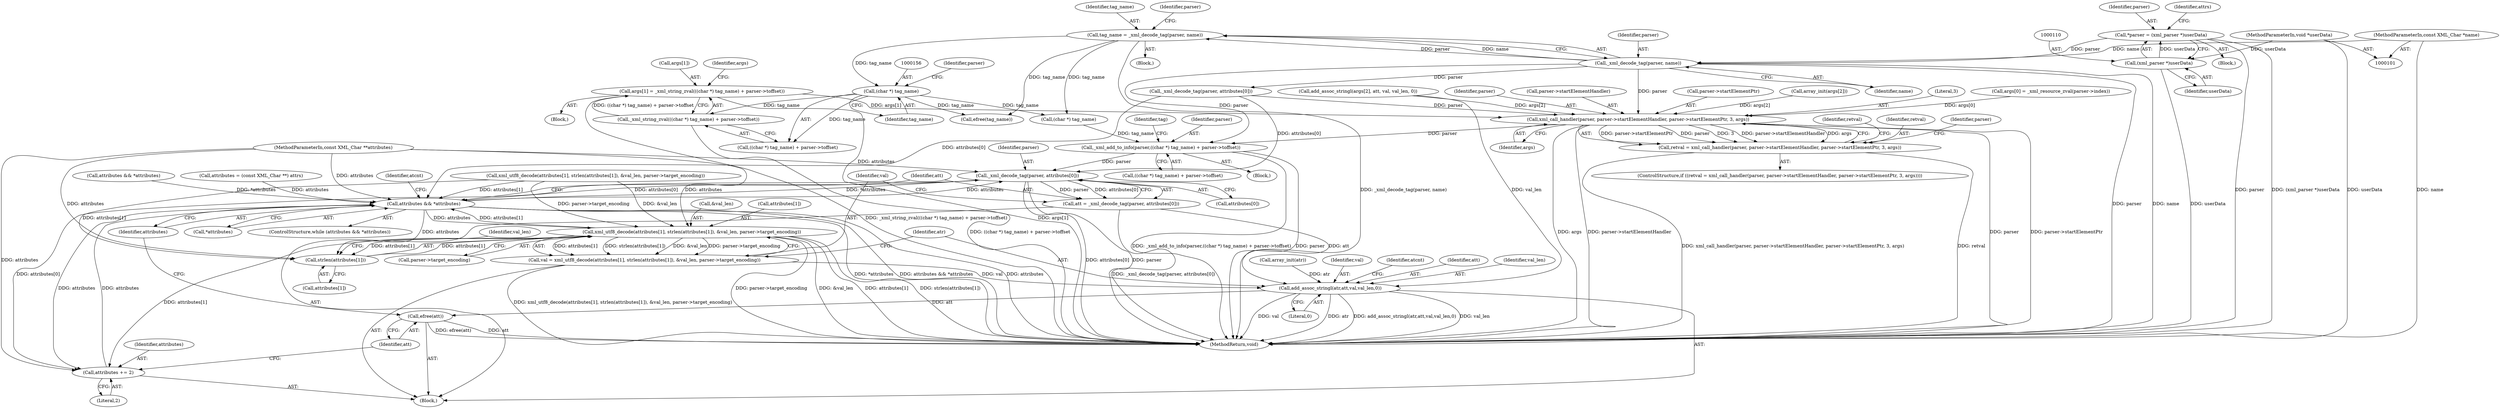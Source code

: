 digraph "0_php_dccda88f27a084bcbbb30198ace12b4e7ae961cc_6@array" {
"1000149" [label="(Call,args[1] = _xml_string_zval(((char *) tag_name) + parser->toffset))"];
"1000153" [label="(Call,_xml_string_zval(((char *) tag_name) + parser->toffset))"];
"1000155" [label="(Call,(char *) tag_name)"];
"1000131" [label="(Call,tag_name = _xml_decode_tag(parser, name))"];
"1000133" [label="(Call,_xml_decode_tag(parser, name))"];
"1000107" [label="(Call,*parser = (xml_parser *)userData)"];
"1000109" [label="(Call,(xml_parser *)userData)"];
"1000102" [label="(MethodParameterIn,void *userData)"];
"1000103" [label="(MethodParameterIn,const XML_Char *name)"];
"1000213" [label="(Call,xml_call_handler(parser, parser->startElementHandler, parser->startElementPtr, 3, args))"];
"1000211" [label="(Call,retval = xml_call_handler(parser, parser->startElementHandler, parser->startElementPtr, 3, args))"];
"1000253" [label="(Call,_xml_add_to_info(parser,((char *) tag_name) + parser->toffset))"];
"1000314" [label="(Call,_xml_decode_tag(parser, attributes[0]))"];
"1000307" [label="(Call,attributes && *attributes)"];
"1000321" [label="(Call,xml_utf8_decode(attributes[1], strlen(attributes[1]), &val_len, parser->target_encoding))"];
"1000319" [label="(Call,val = xml_utf8_decode(attributes[1], strlen(attributes[1]), &val_len, parser->target_encoding))"];
"1000334" [label="(Call,add_assoc_stringl(atr,att,val,val_len,0))"];
"1000345" [label="(Call,efree(att))"];
"1000325" [label="(Call,strlen(attributes[1]))"];
"1000342" [label="(Call,attributes += 2)"];
"1000312" [label="(Call,att = _xml_decode_tag(parser, attributes[0]))"];
"1000108" [label="(Identifier,parser)"];
"1000326" [label="(Call,attributes[1])"];
"1000109" [label="(Call,(xml_parser *)userData)"];
"1000308" [label="(Identifier,attributes)"];
"1000114" [label="(Identifier,attrs)"];
"1000197" [label="(Call,add_assoc_stringl(args[2], att, val, val_len, 0))"];
"1000254" [label="(Identifier,parser)"];
"1000131" [label="(Call,tag_name = _xml_decode_tag(parser, name))"];
"1000345" [label="(Call,efree(att))"];
"1000313" [label="(Identifier,att)"];
"1000336" [label="(Identifier,att)"];
"1000218" [label="(Call,parser->startElementPtr)"];
"1000134" [label="(Identifier,parser)"];
"1000330" [label="(Identifier,val_len)"];
"1000154" [label="(Call,((char *) tag_name) + parser->toffset)"];
"1000103" [label="(MethodParameterIn,const XML_Char *name)"];
"1000314" [label="(Call,_xml_decode_tag(parser, attributes[0]))"];
"1000104" [label="(MethodParameterIn,const XML_Char **attributes)"];
"1000309" [label="(Call,*attributes)"];
"1000153" [label="(Call,_xml_string_zval(((char *) tag_name) + parser->toffset))"];
"1000226" [label="(Identifier,retval)"];
"1000307" [label="(Call,attributes && *attributes)"];
"1000102" [label="(MethodParameterIn,void *userData)"];
"1000212" [label="(Identifier,retval)"];
"1000256" [label="(Call,(char *) tag_name)"];
"1000253" [label="(Call,_xml_add_to_info(parser,((char *) tag_name) + parser->toffset))"];
"1000311" [label="(Block,)"];
"1000319" [label="(Call,val = xml_utf8_decode(attributes[1], strlen(attributes[1]), &val_len, parser->target_encoding))"];
"1000255" [label="(Call,((char *) tag_name) + parser->toffset)"];
"1000346" [label="(Identifier,att)"];
"1000322" [label="(Call,attributes[1])"];
"1000150" [label="(Call,args[1])"];
"1000159" [label="(Identifier,parser)"];
"1000165" [label="(Call,array_init(args[2]))"];
"1000238" [label="(Block,)"];
"1000222" [label="(Identifier,args)"];
"1000344" [label="(Literal,2)"];
"1000329" [label="(Call,&val_len)"];
"1000126" [label="(Block,)"];
"1000132" [label="(Identifier,tag_name)"];
"1000105" [label="(Block,)"];
"1000140" [label="(Block,)"];
"1000184" [label="(Call,xml_utf8_decode(attributes[1], strlen(attributes[1]), &val_len, parser->target_encoding))"];
"1000312" [label="(Call,att = _xml_decode_tag(parser, attributes[0]))"];
"1000392" [label="(Call,efree(tag_name))"];
"1000221" [label="(Literal,3)"];
"1000315" [label="(Identifier,parser)"];
"1000325" [label="(Call,strlen(attributes[1]))"];
"1000133" [label="(Call,_xml_decode_tag(parser, name))"];
"1000141" [label="(Call,args[0] = _xml_resource_zval(parser->index))"];
"1000342" [label="(Call,attributes += 2)"];
"1000320" [label="(Identifier,val)"];
"1000211" [label="(Call,retval = xml_call_handler(parser, parser->startElementHandler, parser->startElementPtr, 3, args))"];
"1000263" [label="(Identifier,tag)"];
"1000335" [label="(Identifier,atr)"];
"1000348" [label="(Identifier,atcnt)"];
"1000210" [label="(ControlStructure,if ((retval = xml_call_handler(parser, parser->startElementHandler, parser->startElementPtr, 3, args))))"];
"1000334" [label="(Call,add_assoc_stringl(atr,att,val,val_len,0))"];
"1000107" [label="(Call,*parser = (xml_parser *)userData)"];
"1000214" [label="(Identifier,parser)"];
"1000177" [label="(Call,_xml_decode_tag(parser, attributes[0]))"];
"1000316" [label="(Call,attributes[0])"];
"1000155" [label="(Call,(char *) tag_name)"];
"1000338" [label="(Identifier,val_len)"];
"1000343" [label="(Identifier,attributes)"];
"1000111" [label="(Identifier,userData)"];
"1000394" [label="(MethodReturn,void)"];
"1000138" [label="(Identifier,parser)"];
"1000170" [label="(Call,attributes && *attributes)"];
"1000163" [label="(Identifier,args)"];
"1000157" [label="(Identifier,tag_name)"];
"1000251" [label="(Call,array_init(atr))"];
"1000213" [label="(Call,xml_call_handler(parser, parser->startElementHandler, parser->startElementPtr, 3, args))"];
"1000135" [label="(Identifier,name)"];
"1000301" [label="(Call,attributes = (const XML_Char **) attrs)"];
"1000306" [label="(ControlStructure,while (attributes && *attributes))"];
"1000149" [label="(Call,args[1] = _xml_string_zval(((char *) tag_name) + parser->toffset))"];
"1000339" [label="(Literal,0)"];
"1000337" [label="(Identifier,val)"];
"1000321" [label="(Call,xml_utf8_decode(attributes[1], strlen(attributes[1]), &val_len, parser->target_encoding))"];
"1000341" [label="(Identifier,atcnt)"];
"1000331" [label="(Call,parser->target_encoding)"];
"1000215" [label="(Call,parser->startElementHandler)"];
"1000229" [label="(Identifier,parser)"];
"1000149" -> "1000140"  [label="AST: "];
"1000149" -> "1000153"  [label="CFG: "];
"1000150" -> "1000149"  [label="AST: "];
"1000153" -> "1000149"  [label="AST: "];
"1000163" -> "1000149"  [label="CFG: "];
"1000149" -> "1000394"  [label="DDG: _xml_string_zval(((char *) tag_name) + parser->toffset)"];
"1000149" -> "1000394"  [label="DDG: args[1]"];
"1000153" -> "1000149"  [label="DDG: ((char *) tag_name) + parser->toffset"];
"1000149" -> "1000213"  [label="DDG: args[1]"];
"1000153" -> "1000154"  [label="CFG: "];
"1000154" -> "1000153"  [label="AST: "];
"1000153" -> "1000394"  [label="DDG: ((char *) tag_name) + parser->toffset"];
"1000155" -> "1000153"  [label="DDG: tag_name"];
"1000155" -> "1000154"  [label="AST: "];
"1000155" -> "1000157"  [label="CFG: "];
"1000156" -> "1000155"  [label="AST: "];
"1000157" -> "1000155"  [label="AST: "];
"1000159" -> "1000155"  [label="CFG: "];
"1000155" -> "1000154"  [label="DDG: tag_name"];
"1000131" -> "1000155"  [label="DDG: tag_name"];
"1000155" -> "1000256"  [label="DDG: tag_name"];
"1000155" -> "1000392"  [label="DDG: tag_name"];
"1000131" -> "1000126"  [label="AST: "];
"1000131" -> "1000133"  [label="CFG: "];
"1000132" -> "1000131"  [label="AST: "];
"1000133" -> "1000131"  [label="AST: "];
"1000138" -> "1000131"  [label="CFG: "];
"1000131" -> "1000394"  [label="DDG: _xml_decode_tag(parser, name)"];
"1000133" -> "1000131"  [label="DDG: parser"];
"1000133" -> "1000131"  [label="DDG: name"];
"1000131" -> "1000256"  [label="DDG: tag_name"];
"1000131" -> "1000392"  [label="DDG: tag_name"];
"1000133" -> "1000135"  [label="CFG: "];
"1000134" -> "1000133"  [label="AST: "];
"1000135" -> "1000133"  [label="AST: "];
"1000133" -> "1000394"  [label="DDG: parser"];
"1000133" -> "1000394"  [label="DDG: name"];
"1000107" -> "1000133"  [label="DDG: parser"];
"1000103" -> "1000133"  [label="DDG: name"];
"1000133" -> "1000177"  [label="DDG: parser"];
"1000133" -> "1000213"  [label="DDG: parser"];
"1000133" -> "1000253"  [label="DDG: parser"];
"1000107" -> "1000105"  [label="AST: "];
"1000107" -> "1000109"  [label="CFG: "];
"1000108" -> "1000107"  [label="AST: "];
"1000109" -> "1000107"  [label="AST: "];
"1000114" -> "1000107"  [label="CFG: "];
"1000107" -> "1000394"  [label="DDG: parser"];
"1000107" -> "1000394"  [label="DDG: (xml_parser *)userData"];
"1000109" -> "1000107"  [label="DDG: userData"];
"1000109" -> "1000111"  [label="CFG: "];
"1000110" -> "1000109"  [label="AST: "];
"1000111" -> "1000109"  [label="AST: "];
"1000109" -> "1000394"  [label="DDG: userData"];
"1000102" -> "1000109"  [label="DDG: userData"];
"1000102" -> "1000101"  [label="AST: "];
"1000102" -> "1000394"  [label="DDG: userData"];
"1000103" -> "1000101"  [label="AST: "];
"1000103" -> "1000394"  [label="DDG: name"];
"1000213" -> "1000211"  [label="AST: "];
"1000213" -> "1000222"  [label="CFG: "];
"1000214" -> "1000213"  [label="AST: "];
"1000215" -> "1000213"  [label="AST: "];
"1000218" -> "1000213"  [label="AST: "];
"1000221" -> "1000213"  [label="AST: "];
"1000222" -> "1000213"  [label="AST: "];
"1000211" -> "1000213"  [label="CFG: "];
"1000213" -> "1000394"  [label="DDG: parser"];
"1000213" -> "1000394"  [label="DDG: parser->startElementPtr"];
"1000213" -> "1000394"  [label="DDG: args"];
"1000213" -> "1000394"  [label="DDG: parser->startElementHandler"];
"1000213" -> "1000211"  [label="DDG: parser->startElementPtr"];
"1000213" -> "1000211"  [label="DDG: parser"];
"1000213" -> "1000211"  [label="DDG: 3"];
"1000213" -> "1000211"  [label="DDG: parser->startElementHandler"];
"1000213" -> "1000211"  [label="DDG: args"];
"1000177" -> "1000213"  [label="DDG: parser"];
"1000141" -> "1000213"  [label="DDG: args[0]"];
"1000165" -> "1000213"  [label="DDG: args[2]"];
"1000197" -> "1000213"  [label="DDG: args[2]"];
"1000213" -> "1000253"  [label="DDG: parser"];
"1000211" -> "1000210"  [label="AST: "];
"1000212" -> "1000211"  [label="AST: "];
"1000226" -> "1000211"  [label="CFG: "];
"1000229" -> "1000211"  [label="CFG: "];
"1000211" -> "1000394"  [label="DDG: retval"];
"1000211" -> "1000394"  [label="DDG: xml_call_handler(parser, parser->startElementHandler, parser->startElementPtr, 3, args)"];
"1000253" -> "1000238"  [label="AST: "];
"1000253" -> "1000255"  [label="CFG: "];
"1000254" -> "1000253"  [label="AST: "];
"1000255" -> "1000253"  [label="AST: "];
"1000263" -> "1000253"  [label="CFG: "];
"1000253" -> "1000394"  [label="DDG: _xml_add_to_info(parser,((char *) tag_name) + parser->toffset)"];
"1000253" -> "1000394"  [label="DDG: parser"];
"1000256" -> "1000253"  [label="DDG: tag_name"];
"1000253" -> "1000314"  [label="DDG: parser"];
"1000314" -> "1000312"  [label="AST: "];
"1000314" -> "1000316"  [label="CFG: "];
"1000315" -> "1000314"  [label="AST: "];
"1000316" -> "1000314"  [label="AST: "];
"1000312" -> "1000314"  [label="CFG: "];
"1000314" -> "1000394"  [label="DDG: attributes[0]"];
"1000314" -> "1000394"  [label="DDG: parser"];
"1000314" -> "1000307"  [label="DDG: attributes[0]"];
"1000314" -> "1000312"  [label="DDG: parser"];
"1000314" -> "1000312"  [label="DDG: attributes[0]"];
"1000307" -> "1000314"  [label="DDG: *attributes"];
"1000307" -> "1000314"  [label="DDG: attributes"];
"1000177" -> "1000314"  [label="DDG: attributes[0]"];
"1000104" -> "1000314"  [label="DDG: attributes"];
"1000314" -> "1000342"  [label="DDG: attributes[0]"];
"1000307" -> "1000306"  [label="AST: "];
"1000307" -> "1000308"  [label="CFG: "];
"1000307" -> "1000309"  [label="CFG: "];
"1000308" -> "1000307"  [label="AST: "];
"1000309" -> "1000307"  [label="AST: "];
"1000313" -> "1000307"  [label="CFG: "];
"1000348" -> "1000307"  [label="CFG: "];
"1000307" -> "1000394"  [label="DDG: *attributes"];
"1000307" -> "1000394"  [label="DDG: attributes && *attributes"];
"1000307" -> "1000394"  [label="DDG: attributes"];
"1000184" -> "1000307"  [label="DDG: attributes[1]"];
"1000342" -> "1000307"  [label="DDG: attributes"];
"1000301" -> "1000307"  [label="DDG: attributes"];
"1000321" -> "1000307"  [label="DDG: attributes[1]"];
"1000177" -> "1000307"  [label="DDG: attributes[0]"];
"1000104" -> "1000307"  [label="DDG: attributes"];
"1000170" -> "1000307"  [label="DDG: *attributes"];
"1000307" -> "1000321"  [label="DDG: attributes"];
"1000307" -> "1000325"  [label="DDG: attributes"];
"1000307" -> "1000342"  [label="DDG: attributes"];
"1000321" -> "1000319"  [label="AST: "];
"1000321" -> "1000331"  [label="CFG: "];
"1000322" -> "1000321"  [label="AST: "];
"1000325" -> "1000321"  [label="AST: "];
"1000329" -> "1000321"  [label="AST: "];
"1000331" -> "1000321"  [label="AST: "];
"1000319" -> "1000321"  [label="CFG: "];
"1000321" -> "1000394"  [label="DDG: parser->target_encoding"];
"1000321" -> "1000394"  [label="DDG: &val_len"];
"1000321" -> "1000394"  [label="DDG: attributes[1]"];
"1000321" -> "1000394"  [label="DDG: strlen(attributes[1])"];
"1000321" -> "1000319"  [label="DDG: attributes[1]"];
"1000321" -> "1000319"  [label="DDG: strlen(attributes[1])"];
"1000321" -> "1000319"  [label="DDG: &val_len"];
"1000321" -> "1000319"  [label="DDG: parser->target_encoding"];
"1000325" -> "1000321"  [label="DDG: attributes[1]"];
"1000104" -> "1000321"  [label="DDG: attributes"];
"1000321" -> "1000325"  [label="DDG: attributes[1]"];
"1000184" -> "1000321"  [label="DDG: &val_len"];
"1000184" -> "1000321"  [label="DDG: parser->target_encoding"];
"1000321" -> "1000342"  [label="DDG: attributes[1]"];
"1000319" -> "1000311"  [label="AST: "];
"1000320" -> "1000319"  [label="AST: "];
"1000335" -> "1000319"  [label="CFG: "];
"1000319" -> "1000394"  [label="DDG: xml_utf8_decode(attributes[1], strlen(attributes[1]), &val_len, parser->target_encoding)"];
"1000319" -> "1000334"  [label="DDG: val"];
"1000334" -> "1000311"  [label="AST: "];
"1000334" -> "1000339"  [label="CFG: "];
"1000335" -> "1000334"  [label="AST: "];
"1000336" -> "1000334"  [label="AST: "];
"1000337" -> "1000334"  [label="AST: "];
"1000338" -> "1000334"  [label="AST: "];
"1000339" -> "1000334"  [label="AST: "];
"1000341" -> "1000334"  [label="CFG: "];
"1000334" -> "1000394"  [label="DDG: add_assoc_stringl(atr,att,val,val_len,0)"];
"1000334" -> "1000394"  [label="DDG: val_len"];
"1000334" -> "1000394"  [label="DDG: val"];
"1000334" -> "1000394"  [label="DDG: atr"];
"1000251" -> "1000334"  [label="DDG: atr"];
"1000312" -> "1000334"  [label="DDG: att"];
"1000197" -> "1000334"  [label="DDG: val_len"];
"1000334" -> "1000345"  [label="DDG: att"];
"1000345" -> "1000311"  [label="AST: "];
"1000345" -> "1000346"  [label="CFG: "];
"1000346" -> "1000345"  [label="AST: "];
"1000308" -> "1000345"  [label="CFG: "];
"1000345" -> "1000394"  [label="DDG: att"];
"1000345" -> "1000394"  [label="DDG: efree(att)"];
"1000325" -> "1000326"  [label="CFG: "];
"1000326" -> "1000325"  [label="AST: "];
"1000330" -> "1000325"  [label="CFG: "];
"1000184" -> "1000325"  [label="DDG: attributes[1]"];
"1000104" -> "1000325"  [label="DDG: attributes"];
"1000342" -> "1000311"  [label="AST: "];
"1000342" -> "1000344"  [label="CFG: "];
"1000343" -> "1000342"  [label="AST: "];
"1000344" -> "1000342"  [label="AST: "];
"1000346" -> "1000342"  [label="CFG: "];
"1000104" -> "1000342"  [label="DDG: attributes"];
"1000312" -> "1000311"  [label="AST: "];
"1000313" -> "1000312"  [label="AST: "];
"1000320" -> "1000312"  [label="CFG: "];
"1000312" -> "1000394"  [label="DDG: _xml_decode_tag(parser, attributes[0])"];
}

